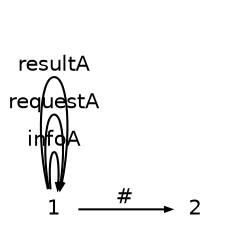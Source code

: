 digraph g
{
   graph [rankdir=LR];
   edge [arrowsize=0.3,fontsize=10,fontname=Helvetica];
   node [shape=plaintext,width=.3,height=.2,fontsize=10,fontname=Helvetica];
   1->1 [label="infoA"];
   1->1 [label="requestA"];
   1->1 [label="resultA"];
   1->2 [label="#"];
}
